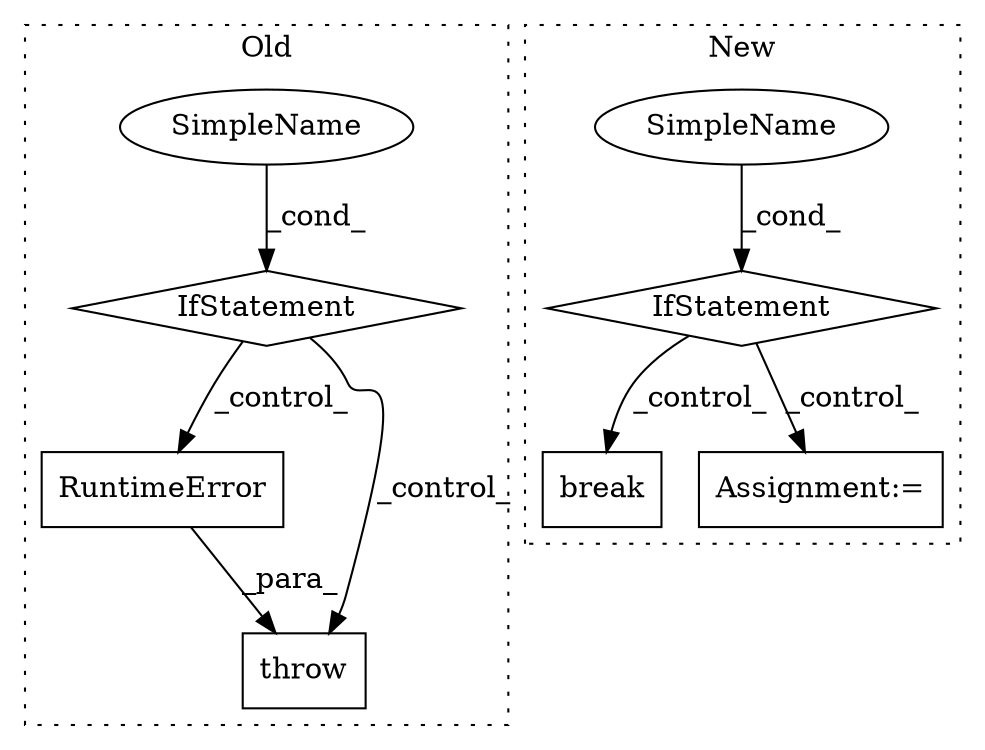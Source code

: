 digraph G {
subgraph cluster0 {
1 [label="RuntimeError" a="32" s="6718,6781" l="13,1" shape="box"];
3 [label="throw" a="53" s="6712" l="6" shape="box"];
5 [label="IfStatement" a="25" s="6684,6696" l="4,2" shape="diamond"];
6 [label="SimpleName" a="42" s="" l="" shape="ellipse"];
label = "Old";
style="dotted";
}
subgraph cluster1 {
2 [label="break" a="10" s="6228" l="6" shape="box"];
4 [label="IfStatement" a="25" s="5607,5696" l="4,2" shape="diamond"];
7 [label="SimpleName" a="42" s="" l="" shape="ellipse"];
8 [label="Assignment:=" a="7" s="7123" l="1" shape="box"];
label = "New";
style="dotted";
}
1 -> 3 [label="_para_"];
4 -> 2 [label="_control_"];
4 -> 8 [label="_control_"];
5 -> 1 [label="_control_"];
5 -> 3 [label="_control_"];
6 -> 5 [label="_cond_"];
7 -> 4 [label="_cond_"];
}